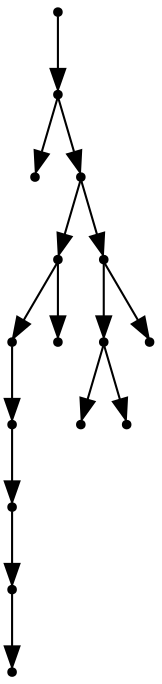 digraph {
  15 [shape=point];
  14 [shape=point];
  0 [shape=point];
  13 [shape=point];
  7 [shape=point];
  5 [shape=point];
  4 [shape=point];
  3 [shape=point];
  2 [shape=point];
  1 [shape=point];
  6 [shape=point];
  12 [shape=point];
  10 [shape=point];
  8 [shape=point];
  9 [shape=point];
  11 [shape=point];
15 -> 14;
14 -> 0;
14 -> 13;
13 -> 7;
7 -> 5;
5 -> 4;
4 -> 3;
3 -> 2;
2 -> 1;
7 -> 6;
13 -> 12;
12 -> 10;
10 -> 8;
10 -> 9;
12 -> 11;
}
